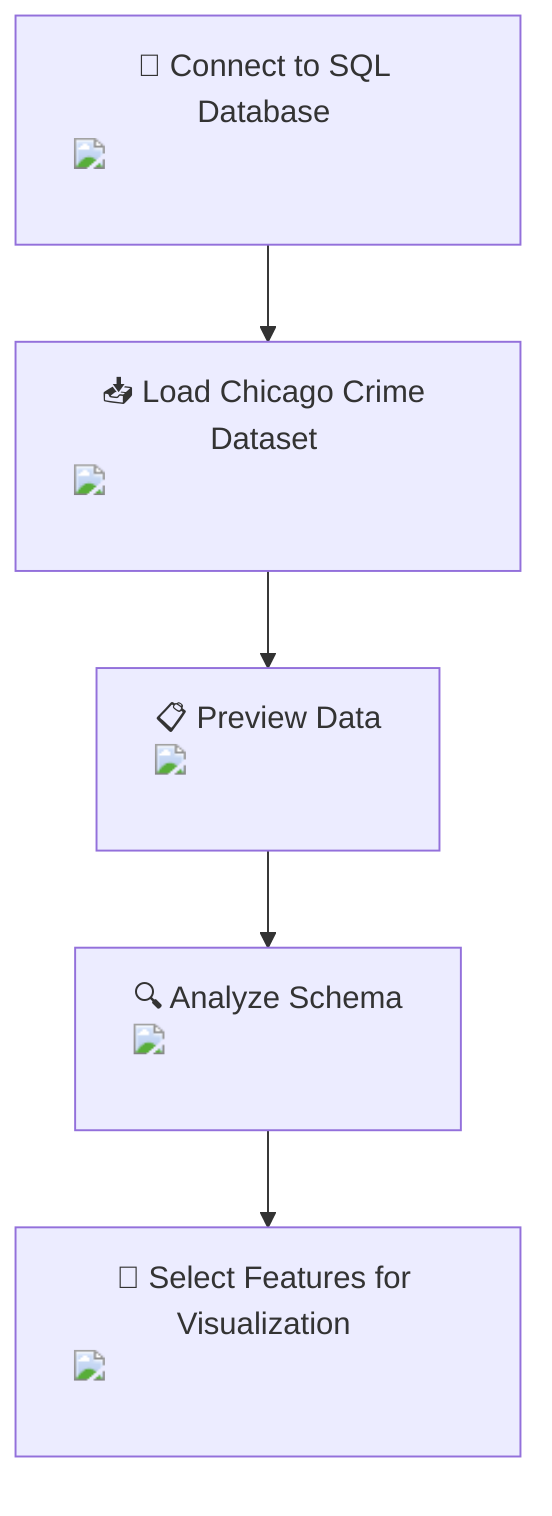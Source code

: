 flowchart TD
    A["🔗 Connect to SQL Database <img src='icons/database.svg'/> <br/>"]
    B["📥 Load Chicago Crime Dataset <img src='icons/table.svg'/> <br/>"]
    C["📋 Preview Data <img src='icons/table.svg'/> <br/>"]
    D["🔍 Analyze Schema <img src='icons/column_split.svg'/> <br/>"]
    E["🎨 Select Features for Visualization <img src='icons/column_split.svg'/> <br/>"]

    A --> B
    B --> C
    C --> D
    D --> E